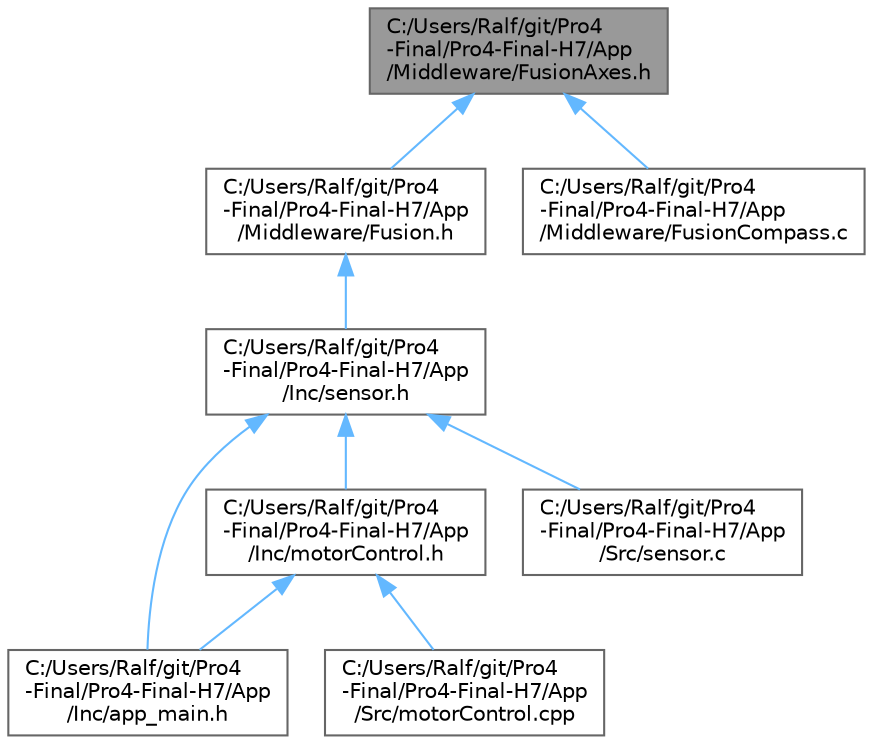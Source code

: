 digraph "C:/Users/Ralf/git/Pro4-Final/Pro4-Final-H7/App/Middleware/FusionAxes.h"
{
 // LATEX_PDF_SIZE
  bgcolor="transparent";
  edge [fontname=Helvetica,fontsize=10,labelfontname=Helvetica,labelfontsize=10];
  node [fontname=Helvetica,fontsize=10,shape=box,height=0.2,width=0.4];
  Node1 [id="Node000001",label="C:/Users/Ralf/git/Pro4\l-Final/Pro4-Final-H7/App\l/Middleware/FusionAxes.h",height=0.2,width=0.4,color="gray40", fillcolor="grey60", style="filled", fontcolor="black",tooltip="Swaps sensor axes for alignment with the body axes."];
  Node1 -> Node2 [id="edge1_Node000001_Node000002",dir="back",color="steelblue1",style="solid",tooltip=" "];
  Node2 [id="Node000002",label="C:/Users/Ralf/git/Pro4\l-Final/Pro4-Final-H7/App\l/Middleware/Fusion.h",height=0.2,width=0.4,color="grey40", fillcolor="white", style="filled",URL="$_fusion_8h.html",tooltip="Main header file for the Fusion library. This is the only file that needs to be included when using t..."];
  Node2 -> Node3 [id="edge2_Node000002_Node000003",dir="back",color="steelblue1",style="solid",tooltip=" "];
  Node3 [id="Node000003",label="C:/Users/Ralf/git/Pro4\l-Final/Pro4-Final-H7/App\l/Inc/sensor.h",height=0.2,width=0.4,color="grey40", fillcolor="white", style="filled",URL="$sensor_8h.html",tooltip=": Beschreibt die Schnittstellen zur Interaktion mit dem Madgwick-Filter."];
  Node3 -> Node4 [id="edge3_Node000003_Node000004",dir="back",color="steelblue1",style="solid",tooltip=" "];
  Node4 [id="Node000004",label="C:/Users/Ralf/git/Pro4\l-Final/Pro4-Final-H7/App\l/Inc/app_main.h",height=0.2,width=0.4,color="grey40", fillcolor="white", style="filled",URL="$app__main_8h.html",tooltip=": Beschreibt die Schnittstellen der Hauptanwendung. Leitet die main.c in die app_main...."];
  Node3 -> Node5 [id="edge4_Node000003_Node000005",dir="back",color="steelblue1",style="solid",tooltip=" "];
  Node5 [id="Node000005",label="C:/Users/Ralf/git/Pro4\l-Final/Pro4-Final-H7/App\l/Inc/motorControl.h",height=0.2,width=0.4,color="grey40", fillcolor="white", style="filled",URL="$motor_control_8h.html",tooltip=": Beschreibt die Schnittstellen der Motorsteuerung."];
  Node5 -> Node4 [id="edge5_Node000005_Node000004",dir="back",color="steelblue1",style="solid",tooltip=" "];
  Node5 -> Node6 [id="edge6_Node000005_Node000006",dir="back",color="steelblue1",style="solid",tooltip=" "];
  Node6 [id="Node000006",label="C:/Users/Ralf/git/Pro4\l-Final/Pro4-Final-H7/App\l/Src/motorControl.cpp",height=0.2,width=0.4,color="grey40", fillcolor="white", style="filled",URL="$motor_control_8cpp.html",tooltip=": Beschreibt die Motorsteuerung."];
  Node3 -> Node7 [id="edge7_Node000003_Node000007",dir="back",color="steelblue1",style="solid",tooltip=" "];
  Node7 [id="Node000007",label="C:/Users/Ralf/git/Pro4\l-Final/Pro4-Final-H7/App\l/Src/sensor.c",height=0.2,width=0.4,color="grey40", fillcolor="white", style="filled",URL="$sensor_8c.html",tooltip=": Konfiguriert die IMU + Magnetometer und startet den Madgwick-Filter."];
  Node1 -> Node8 [id="edge8_Node000001_Node000008",dir="back",color="steelblue1",style="solid",tooltip=" "];
  Node8 [id="Node000008",label="C:/Users/Ralf/git/Pro4\l-Final/Pro4-Final-H7/App\l/Middleware/FusionCompass.c",height=0.2,width=0.4,color="grey40", fillcolor="white", style="filled",URL="$_fusion_compass_8c.html",tooltip="Tilt-compensated compass to calculate the magnetic heading using accelerometer and magnetometer measu..."];
}
